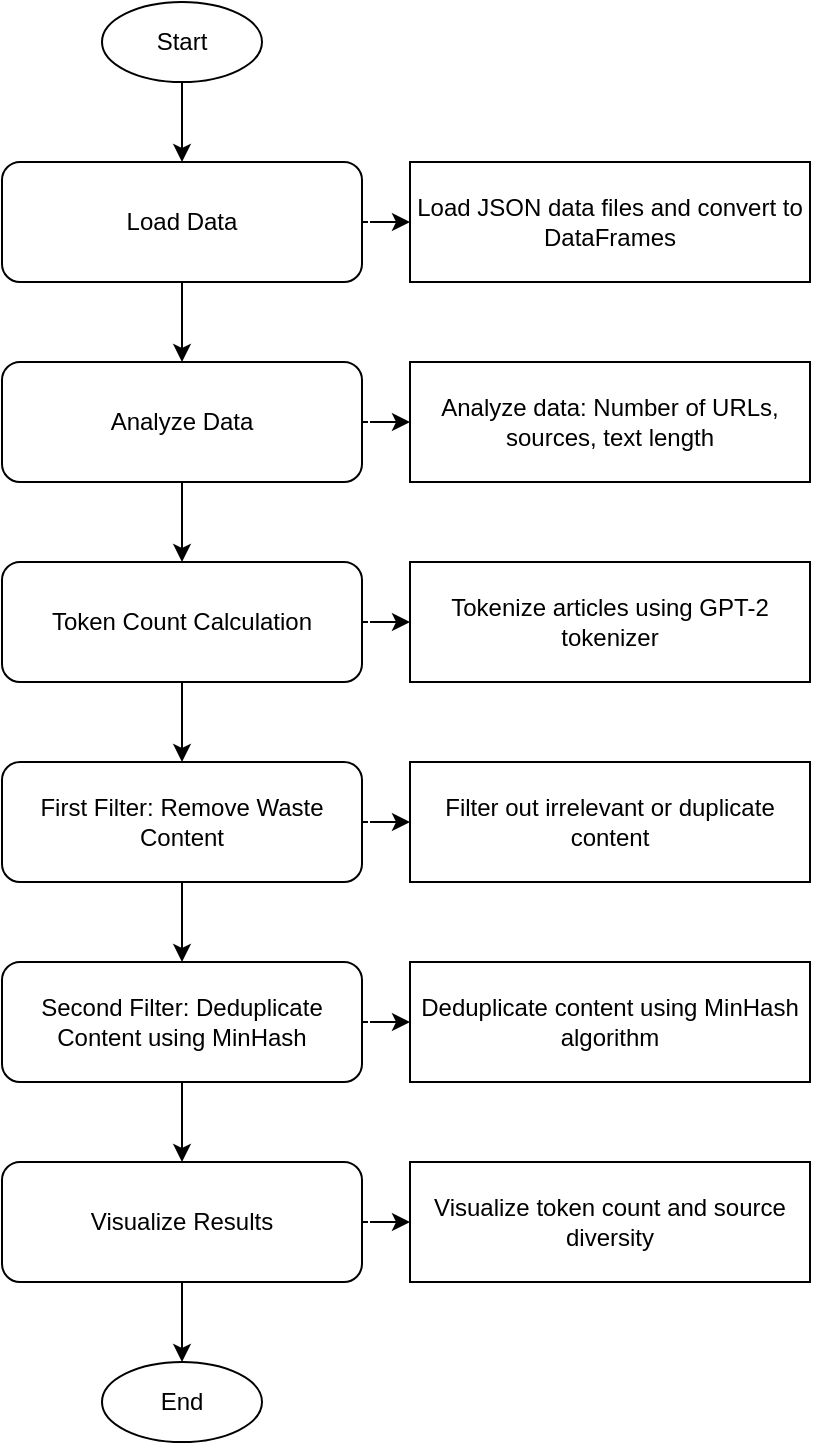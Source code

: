 <mxfile version="24.6.3" type="device">
  <diagram name="Flowchart" id="0">
    <mxGraphModel dx="1309" dy="771" grid="1" gridSize="10" guides="1" tooltips="1" connect="1" arrows="1" fold="1" page="1" pageScale="1" pageWidth="827" pageHeight="1169" math="0" shadow="0">
      <root>
        <mxCell id="0" />
        <mxCell id="1" parent="0" />
        <mxCell id="start" value="Start" style="ellipse;whiteSpace=wrap;html=1;" parent="1" vertex="1">
          <mxGeometry x="160" y="20" width="80" height="40" as="geometry" />
        </mxCell>
        <mxCell id="loadData" value="Load Data" style="rounded=1;whiteSpace=wrap;html=1;" parent="1" vertex="1">
          <mxGeometry x="110" y="100" width="180" height="60" as="geometry" />
        </mxCell>
        <mxCell id="analyzeData" value="Analyze Data" style="rounded=1;whiteSpace=wrap;html=1;" parent="1" vertex="1">
          <mxGeometry x="110" y="200" width="180" height="60" as="geometry" />
        </mxCell>
        <mxCell id="tokenCount" value="Token Count Calculation" style="rounded=1;whiteSpace=wrap;html=1;" parent="1" vertex="1">
          <mxGeometry x="110" y="300" width="180" height="60" as="geometry" />
        </mxCell>
        <mxCell id="filterContent" value="First Filter: Remove Waste Content" style="rounded=1;whiteSpace=wrap;html=1;" parent="1" vertex="1">
          <mxGeometry x="110" y="400" width="180" height="60" as="geometry" />
        </mxCell>
        <mxCell id="deduplicate" value="Second Filter: Deduplicate Content using MinHash" style="rounded=1;whiteSpace=wrap;html=1;" parent="1" vertex="1">
          <mxGeometry x="110" y="500" width="180" height="60" as="geometry" />
        </mxCell>
        <mxCell id="visualize" value="Visualize Results" style="rounded=1;whiteSpace=wrap;html=1;" parent="1" vertex="1">
          <mxGeometry x="110" y="600" width="180" height="60" as="geometry" />
        </mxCell>
        <mxCell id="end" value="End" style="ellipse;whiteSpace=wrap;html=1;" parent="1" vertex="1">
          <mxGeometry x="160" y="700" width="80" height="40" as="geometry" />
        </mxCell>
        <mxCell id="flow1" style="edgeStyle=orthogonalEdgeStyle;rounded=0;orthogonalLoop=1;jettySize=auto;html=1;exitX=0.5;exitY=1;exitDx=0;exitDy=0;entryX=0.5;entryY=0;entryDx=0;entryDy=0;" parent="1" source="start" target="loadData" edge="1">
          <mxGeometry relative="1" as="geometry" />
        </mxCell>
        <mxCell id="flow2" style="edgeStyle=orthogonalEdgeStyle;rounded=0;orthogonalLoop=1;jettySize=auto;html=1;exitX=0.5;exitY=1;exitDx=0;exitDy=0;entryX=0.5;entryY=0;entryDx=0;entryDy=0;" parent="1" source="loadData" target="analyzeData" edge="1">
          <mxGeometry relative="1" as="geometry" />
        </mxCell>
        <mxCell id="flow3" style="edgeStyle=orthogonalEdgeStyle;rounded=0;orthogonalLoop=1;jettySize=auto;html=1;exitX=0.5;exitY=1;exitDx=0;exitDy=0;entryX=0.5;entryY=0;entryDx=0;entryDy=0;" parent="1" source="analyzeData" target="tokenCount" edge="1">
          <mxGeometry relative="1" as="geometry" />
        </mxCell>
        <mxCell id="flow4" style="edgeStyle=orthogonalEdgeStyle;rounded=0;orthogonalLoop=1;jettySize=auto;html=1;exitX=0.5;exitY=1;exitDx=0;exitDy=0;entryX=0.5;entryY=0;entryDx=0;entryDy=0;" parent="1" source="tokenCount" target="filterContent" edge="1">
          <mxGeometry relative="1" as="geometry" />
        </mxCell>
        <mxCell id="flow5" style="edgeStyle=orthogonalEdgeStyle;rounded=0;orthogonalLoop=1;jettySize=auto;html=1;exitX=0.5;exitY=1;exitDx=0;exitDy=0;entryX=0.5;entryY=0;entryDx=0;entryDy=0;" parent="1" source="filterContent" target="deduplicate" edge="1">
          <mxGeometry relative="1" as="geometry" />
        </mxCell>
        <mxCell id="flow6" style="edgeStyle=orthogonalEdgeStyle;rounded=0;orthogonalLoop=1;jettySize=auto;html=1;exitX=0.5;exitY=1;exitDx=0;exitDy=0;entryX=0.5;entryY=0;entryDx=0;entryDy=0;" parent="1" source="deduplicate" target="visualize" edge="1">
          <mxGeometry relative="1" as="geometry" />
        </mxCell>
        <mxCell id="flow7" style="edgeStyle=orthogonalEdgeStyle;rounded=0;orthogonalLoop=1;jettySize=auto;html=1;exitX=0.5;exitY=1;exitDx=0;exitDy=0;entryX=0.5;entryY=0;entryDx=0;entryDy=0;" parent="1" source="visualize" target="end" edge="1">
          <mxGeometry relative="1" as="geometry" />
        </mxCell>
        <mxCell id="comment1" value="Load JSON data files and convert to DataFrames" style="note;whiteSpace=wrap;html=1;" parent="1" vertex="1">
          <mxGeometry x="314" y="100" width="200" height="60" as="geometry" />
        </mxCell>
        <mxCell id="comment2" value="Analyze data: Number of URLs, sources, text length" style="note;whiteSpace=wrap;html=1;" parent="1" vertex="1">
          <mxGeometry x="314" y="200" width="200" height="60" as="geometry" />
        </mxCell>
        <mxCell id="comment3" value="Tokenize articles using GPT-2 tokenizer" style="note;whiteSpace=wrap;html=1;" parent="1" vertex="1">
          <mxGeometry x="314" y="300" width="200" height="60" as="geometry" />
        </mxCell>
        <mxCell id="comment4" value="Filter out irrelevant or duplicate content" style="note;whiteSpace=wrap;html=1;" parent="1" vertex="1">
          <mxGeometry x="314" y="400" width="200" height="60" as="geometry" />
        </mxCell>
        <mxCell id="comment5" value="Deduplicate content using MinHash algorithm" style="note;whiteSpace=wrap;html=1;" parent="1" vertex="1">
          <mxGeometry x="314" y="500" width="200" height="60" as="geometry" />
        </mxCell>
        <mxCell id="comment6" value="Visualize token count and source diversity" style="note;whiteSpace=wrap;html=1;" parent="1" vertex="1">
          <mxGeometry x="314" y="600" width="200" height="60" as="geometry" />
        </mxCell>
        <mxCell id="flow8" style="edgeStyle=orthogonalEdgeStyle;rounded=0;orthogonalLoop=1;jettySize=auto;html=1;dashed=1;" parent="1" source="loadData" target="comment1" edge="1">
          <mxGeometry relative="1" as="geometry" />
        </mxCell>
        <mxCell id="flow9" style="edgeStyle=orthogonalEdgeStyle;rounded=0;orthogonalLoop=1;jettySize=auto;html=1;dashed=1;" parent="1" source="analyzeData" target="comment2" edge="1">
          <mxGeometry relative="1" as="geometry" />
        </mxCell>
        <mxCell id="flow10" style="edgeStyle=orthogonalEdgeStyle;rounded=0;orthogonalLoop=1;jettySize=auto;html=1;dashed=1;" parent="1" source="tokenCount" target="comment3" edge="1">
          <mxGeometry relative="1" as="geometry" />
        </mxCell>
        <mxCell id="flow11" style="edgeStyle=orthogonalEdgeStyle;rounded=0;orthogonalLoop=1;jettySize=auto;html=1;dashed=1;" parent="1" source="filterContent" target="comment4" edge="1">
          <mxGeometry relative="1" as="geometry" />
        </mxCell>
        <mxCell id="flow12" style="edgeStyle=orthogonalEdgeStyle;rounded=0;orthogonalLoop=1;jettySize=auto;html=1;dashed=1;" parent="1" source="deduplicate" target="comment5" edge="1">
          <mxGeometry relative="1" as="geometry" />
        </mxCell>
        <mxCell id="flow13" style="edgeStyle=orthogonalEdgeStyle;rounded=0;orthogonalLoop=1;jettySize=auto;html=1;dashed=1;" parent="1" source="visualize" target="comment6" edge="1">
          <mxGeometry relative="1" as="geometry" />
        </mxCell>
      </root>
    </mxGraphModel>
  </diagram>
</mxfile>
